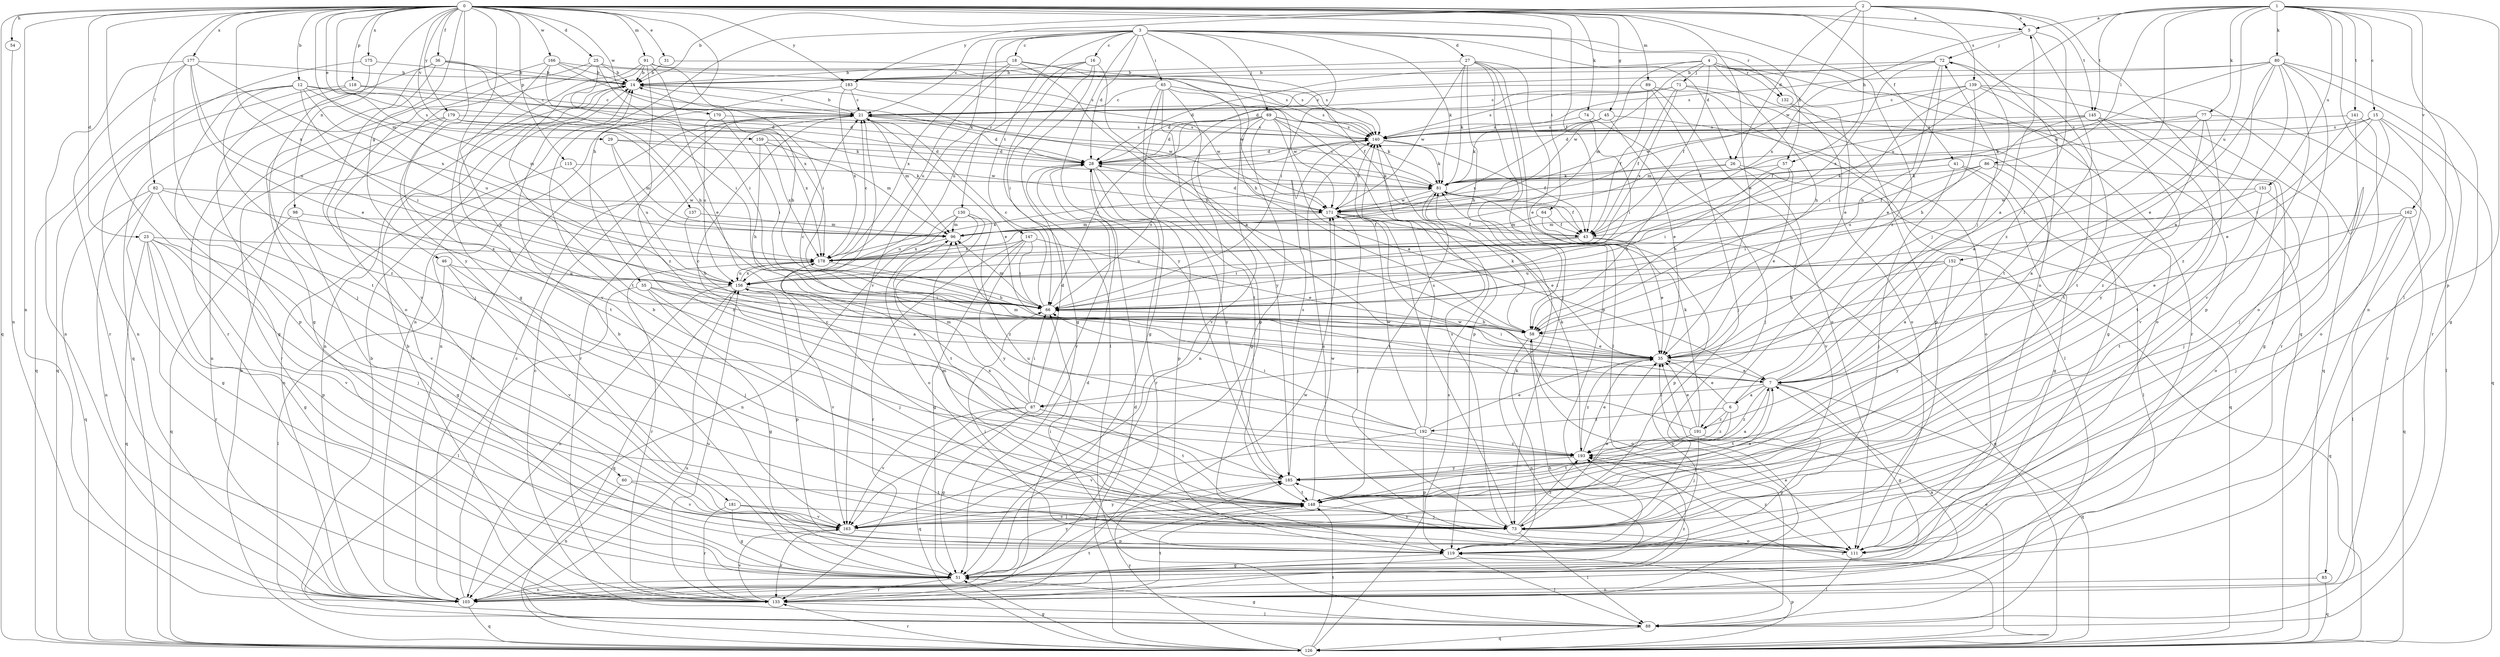 strict digraph  {
0;
1;
2;
3;
4;
5;
6;
7;
12;
14;
15;
16;
18;
21;
23;
25;
26;
27;
28;
29;
31;
35;
36;
41;
43;
45;
46;
51;
54;
55;
57;
58;
60;
64;
65;
66;
69;
71;
72;
73;
74;
77;
80;
81;
82;
83;
86;
87;
88;
89;
91;
96;
98;
103;
111;
115;
118;
119;
126;
130;
132;
133;
137;
139;
140;
141;
145;
147;
148;
151;
152;
156;
159;
162;
163;
166;
170;
171;
175;
177;
178;
179;
181;
183;
185;
191;
192;
193;
0 -> 5  [label=a];
0 -> 12  [label=b];
0 -> 23  [label=d];
0 -> 25  [label=d];
0 -> 29  [label=e];
0 -> 31  [label=e];
0 -> 35  [label=e];
0 -> 36  [label=f];
0 -> 41  [label=f];
0 -> 43  [label=f];
0 -> 45  [label=g];
0 -> 46  [label=g];
0 -> 51  [label=g];
0 -> 54  [label=h];
0 -> 55  [label=h];
0 -> 60  [label=i];
0 -> 64  [label=i];
0 -> 74  [label=k];
0 -> 82  [label=l];
0 -> 89  [label=m];
0 -> 91  [label=m];
0 -> 96  [label=m];
0 -> 98  [label=n];
0 -> 103  [label=n];
0 -> 111  [label=o];
0 -> 115  [label=p];
0 -> 118  [label=p];
0 -> 126  [label=q];
0 -> 137  [label=s];
0 -> 159  [label=v];
0 -> 166  [label=w];
0 -> 170  [label=w];
0 -> 175  [label=x];
0 -> 177  [label=x];
0 -> 178  [label=x];
0 -> 179  [label=y];
0 -> 181  [label=y];
0 -> 183  [label=y];
0 -> 191  [label=z];
1 -> 5  [label=a];
1 -> 15  [label=c];
1 -> 77  [label=k];
1 -> 80  [label=k];
1 -> 83  [label=l];
1 -> 86  [label=l];
1 -> 87  [label=l];
1 -> 103  [label=n];
1 -> 119  [label=p];
1 -> 141  [label=t];
1 -> 145  [label=t];
1 -> 151  [label=u];
1 -> 152  [label=u];
1 -> 156  [label=u];
1 -> 162  [label=v];
2 -> 5  [label=a];
2 -> 14  [label=b];
2 -> 26  [label=d];
2 -> 57  [label=h];
2 -> 126  [label=q];
2 -> 139  [label=s];
2 -> 145  [label=t];
2 -> 171  [label=w];
2 -> 183  [label=y];
3 -> 16  [label=c];
3 -> 18  [label=c];
3 -> 21  [label=c];
3 -> 26  [label=d];
3 -> 27  [label=d];
3 -> 28  [label=d];
3 -> 57  [label=h];
3 -> 58  [label=h];
3 -> 65  [label=i];
3 -> 66  [label=i];
3 -> 69  [label=j];
3 -> 81  [label=k];
3 -> 103  [label=n];
3 -> 130  [label=r];
3 -> 132  [label=r];
3 -> 147  [label=t];
3 -> 163  [label=v];
3 -> 185  [label=y];
4 -> 28  [label=d];
4 -> 35  [label=e];
4 -> 43  [label=f];
4 -> 58  [label=h];
4 -> 71  [label=j];
4 -> 96  [label=m];
4 -> 119  [label=p];
4 -> 132  [label=r];
4 -> 133  [label=r];
4 -> 171  [label=w];
5 -> 72  [label=j];
5 -> 148  [label=t];
5 -> 178  [label=x];
5 -> 191  [label=z];
6 -> 35  [label=e];
6 -> 72  [label=j];
6 -> 185  [label=y];
6 -> 191  [label=z];
6 -> 192  [label=z];
6 -> 193  [label=z];
7 -> 5  [label=a];
7 -> 6  [label=a];
7 -> 51  [label=g];
7 -> 72  [label=j];
7 -> 87  [label=l];
7 -> 96  [label=m];
7 -> 126  [label=q];
7 -> 148  [label=t];
7 -> 193  [label=z];
12 -> 21  [label=c];
12 -> 28  [label=d];
12 -> 51  [label=g];
12 -> 66  [label=i];
12 -> 96  [label=m];
12 -> 126  [label=q];
12 -> 156  [label=u];
12 -> 193  [label=z];
14 -> 21  [label=c];
14 -> 103  [label=n];
14 -> 171  [label=w];
15 -> 35  [label=e];
15 -> 73  [label=j];
15 -> 81  [label=k];
15 -> 88  [label=l];
15 -> 126  [label=q];
15 -> 140  [label=s];
16 -> 7  [label=a];
16 -> 14  [label=b];
16 -> 51  [label=g];
16 -> 66  [label=i];
16 -> 88  [label=l];
16 -> 156  [label=u];
18 -> 14  [label=b];
18 -> 43  [label=f];
18 -> 58  [label=h];
18 -> 140  [label=s];
18 -> 156  [label=u];
18 -> 178  [label=x];
21 -> 14  [label=b];
21 -> 28  [label=d];
21 -> 35  [label=e];
21 -> 96  [label=m];
21 -> 103  [label=n];
21 -> 133  [label=r];
21 -> 140  [label=s];
23 -> 51  [label=g];
23 -> 73  [label=j];
23 -> 119  [label=p];
23 -> 126  [label=q];
23 -> 133  [label=r];
23 -> 163  [label=v];
23 -> 178  [label=x];
25 -> 14  [label=b];
25 -> 66  [label=i];
25 -> 111  [label=o];
25 -> 140  [label=s];
25 -> 163  [label=v];
25 -> 178  [label=x];
26 -> 58  [label=h];
26 -> 81  [label=k];
26 -> 126  [label=q];
26 -> 163  [label=v];
27 -> 14  [label=b];
27 -> 35  [label=e];
27 -> 58  [label=h];
27 -> 73  [label=j];
27 -> 81  [label=k];
27 -> 88  [label=l];
27 -> 119  [label=p];
27 -> 171  [label=w];
28 -> 81  [label=k];
28 -> 119  [label=p];
28 -> 133  [label=r];
28 -> 163  [label=v];
28 -> 185  [label=y];
29 -> 28  [label=d];
29 -> 96  [label=m];
29 -> 156  [label=u];
29 -> 171  [label=w];
31 -> 14  [label=b];
31 -> 140  [label=s];
35 -> 7  [label=a];
35 -> 21  [label=c];
35 -> 66  [label=i];
35 -> 193  [label=z];
36 -> 14  [label=b];
36 -> 51  [label=g];
36 -> 58  [label=h];
36 -> 66  [label=i];
36 -> 73  [label=j];
36 -> 126  [label=q];
41 -> 51  [label=g];
41 -> 73  [label=j];
41 -> 81  [label=k];
41 -> 88  [label=l];
43 -> 35  [label=e];
43 -> 66  [label=i];
43 -> 126  [label=q];
43 -> 156  [label=u];
45 -> 35  [label=e];
45 -> 81  [label=k];
45 -> 111  [label=o];
45 -> 140  [label=s];
45 -> 178  [label=x];
46 -> 73  [label=j];
46 -> 88  [label=l];
46 -> 156  [label=u];
46 -> 163  [label=v];
51 -> 14  [label=b];
51 -> 103  [label=n];
51 -> 133  [label=r];
51 -> 171  [label=w];
51 -> 185  [label=y];
54 -> 103  [label=n];
55 -> 7  [label=a];
55 -> 51  [label=g];
55 -> 66  [label=i];
55 -> 73  [label=j];
55 -> 88  [label=l];
57 -> 35  [label=e];
57 -> 58  [label=h];
57 -> 66  [label=i];
57 -> 81  [label=k];
58 -> 35  [label=e];
58 -> 81  [label=k];
58 -> 103  [label=n];
58 -> 111  [label=o];
60 -> 103  [label=n];
60 -> 148  [label=t];
60 -> 163  [label=v];
64 -> 43  [label=f];
64 -> 96  [label=m];
64 -> 119  [label=p];
65 -> 21  [label=c];
65 -> 51  [label=g];
65 -> 119  [label=p];
65 -> 140  [label=s];
65 -> 148  [label=t];
65 -> 171  [label=w];
65 -> 185  [label=y];
66 -> 14  [label=b];
66 -> 21  [label=c];
66 -> 58  [label=h];
66 -> 96  [label=m];
66 -> 140  [label=s];
69 -> 7  [label=a];
69 -> 28  [label=d];
69 -> 51  [label=g];
69 -> 66  [label=i];
69 -> 73  [label=j];
69 -> 81  [label=k];
69 -> 103  [label=n];
69 -> 119  [label=p];
69 -> 140  [label=s];
69 -> 163  [label=v];
71 -> 21  [label=c];
71 -> 28  [label=d];
71 -> 43  [label=f];
71 -> 51  [label=g];
71 -> 111  [label=o];
71 -> 140  [label=s];
71 -> 178  [label=x];
72 -> 14  [label=b];
72 -> 28  [label=d];
72 -> 35  [label=e];
72 -> 58  [label=h];
72 -> 148  [label=t];
72 -> 178  [label=x];
73 -> 14  [label=b];
73 -> 21  [label=c];
73 -> 35  [label=e];
73 -> 88  [label=l];
73 -> 111  [label=o];
73 -> 140  [label=s];
73 -> 193  [label=z];
74 -> 66  [label=i];
74 -> 73  [label=j];
74 -> 140  [label=s];
77 -> 7  [label=a];
77 -> 28  [label=d];
77 -> 133  [label=r];
77 -> 140  [label=s];
77 -> 163  [label=v];
77 -> 193  [label=z];
80 -> 7  [label=a];
80 -> 14  [label=b];
80 -> 35  [label=e];
80 -> 51  [label=g];
80 -> 111  [label=o];
80 -> 133  [label=r];
80 -> 140  [label=s];
80 -> 163  [label=v];
80 -> 171  [label=w];
80 -> 193  [label=z];
81 -> 21  [label=c];
81 -> 43  [label=f];
81 -> 148  [label=t];
81 -> 171  [label=w];
82 -> 51  [label=g];
82 -> 66  [label=i];
82 -> 103  [label=n];
82 -> 126  [label=q];
82 -> 163  [label=v];
82 -> 171  [label=w];
83 -> 103  [label=n];
83 -> 126  [label=q];
86 -> 7  [label=a];
86 -> 43  [label=f];
86 -> 73  [label=j];
86 -> 81  [label=k];
86 -> 156  [label=u];
87 -> 21  [label=c];
87 -> 28  [label=d];
87 -> 51  [label=g];
87 -> 66  [label=i];
87 -> 96  [label=m];
87 -> 126  [label=q];
87 -> 148  [label=t];
87 -> 163  [label=v];
88 -> 14  [label=b];
88 -> 21  [label=c];
88 -> 51  [label=g];
88 -> 126  [label=q];
89 -> 21  [label=c];
89 -> 43  [label=f];
89 -> 73  [label=j];
89 -> 88  [label=l];
89 -> 111  [label=o];
91 -> 14  [label=b];
91 -> 35  [label=e];
91 -> 66  [label=i];
91 -> 148  [label=t];
91 -> 163  [label=v];
91 -> 171  [label=w];
91 -> 193  [label=z];
96 -> 178  [label=x];
98 -> 43  [label=f];
98 -> 51  [label=g];
98 -> 126  [label=q];
103 -> 7  [label=a];
103 -> 21  [label=c];
103 -> 126  [label=q];
103 -> 148  [label=t];
103 -> 193  [label=z];
111 -> 66  [label=i];
111 -> 88  [label=l];
111 -> 140  [label=s];
111 -> 185  [label=y];
111 -> 193  [label=z];
115 -> 81  [label=k];
115 -> 103  [label=n];
115 -> 193  [label=z];
118 -> 21  [label=c];
118 -> 28  [label=d];
118 -> 119  [label=p];
118 -> 126  [label=q];
119 -> 51  [label=g];
119 -> 66  [label=i];
119 -> 81  [label=k];
119 -> 88  [label=l];
126 -> 14  [label=b];
126 -> 28  [label=d];
126 -> 35  [label=e];
126 -> 51  [label=g];
126 -> 119  [label=p];
126 -> 133  [label=r];
126 -> 140  [label=s];
126 -> 148  [label=t];
126 -> 156  [label=u];
126 -> 185  [label=y];
126 -> 193  [label=z];
130 -> 96  [label=m];
130 -> 103  [label=n];
130 -> 111  [label=o];
130 -> 148  [label=t];
130 -> 156  [label=u];
130 -> 193  [label=z];
132 -> 111  [label=o];
132 -> 119  [label=p];
133 -> 14  [label=b];
133 -> 28  [label=d];
133 -> 35  [label=e];
133 -> 58  [label=h];
133 -> 88  [label=l];
133 -> 148  [label=t];
133 -> 156  [label=u];
133 -> 163  [label=v];
137 -> 58  [label=h];
137 -> 96  [label=m];
139 -> 21  [label=c];
139 -> 58  [label=h];
139 -> 66  [label=i];
139 -> 126  [label=q];
139 -> 133  [label=r];
139 -> 148  [label=t];
139 -> 171  [label=w];
140 -> 28  [label=d];
140 -> 43  [label=f];
140 -> 81  [label=k];
141 -> 66  [label=i];
141 -> 73  [label=j];
141 -> 111  [label=o];
141 -> 140  [label=s];
145 -> 43  [label=f];
145 -> 51  [label=g];
145 -> 96  [label=m];
145 -> 140  [label=s];
145 -> 148  [label=t];
145 -> 185  [label=y];
147 -> 35  [label=e];
147 -> 51  [label=g];
147 -> 66  [label=i];
147 -> 133  [label=r];
147 -> 178  [label=x];
147 -> 185  [label=y];
148 -> 7  [label=a];
148 -> 73  [label=j];
148 -> 96  [label=m];
148 -> 163  [label=v];
148 -> 171  [label=w];
151 -> 66  [label=i];
151 -> 111  [label=o];
151 -> 148  [label=t];
151 -> 171  [label=w];
152 -> 7  [label=a];
152 -> 58  [label=h];
152 -> 66  [label=i];
152 -> 126  [label=q];
152 -> 156  [label=u];
152 -> 185  [label=y];
156 -> 66  [label=i];
156 -> 103  [label=n];
156 -> 119  [label=p];
156 -> 126  [label=q];
156 -> 163  [label=v];
156 -> 178  [label=x];
159 -> 28  [label=d];
159 -> 58  [label=h];
159 -> 96  [label=m];
159 -> 178  [label=x];
162 -> 35  [label=e];
162 -> 73  [label=j];
162 -> 88  [label=l];
162 -> 96  [label=m];
162 -> 126  [label=q];
163 -> 119  [label=p];
163 -> 133  [label=r];
163 -> 185  [label=y];
166 -> 7  [label=a];
166 -> 14  [label=b];
166 -> 21  [label=c];
166 -> 81  [label=k];
166 -> 133  [label=r];
166 -> 140  [label=s];
170 -> 66  [label=i];
170 -> 140  [label=s];
170 -> 156  [label=u];
171 -> 28  [label=d];
171 -> 35  [label=e];
171 -> 43  [label=f];
171 -> 73  [label=j];
171 -> 96  [label=m];
171 -> 140  [label=s];
175 -> 14  [label=b];
175 -> 73  [label=j];
175 -> 103  [label=n];
177 -> 14  [label=b];
177 -> 35  [label=e];
177 -> 103  [label=n];
177 -> 133  [label=r];
177 -> 148  [label=t];
177 -> 156  [label=u];
177 -> 178  [label=x];
178 -> 21  [label=c];
178 -> 58  [label=h];
178 -> 81  [label=k];
178 -> 133  [label=r];
178 -> 156  [label=u];
179 -> 81  [label=k];
179 -> 103  [label=n];
179 -> 133  [label=r];
179 -> 140  [label=s];
179 -> 148  [label=t];
179 -> 178  [label=x];
181 -> 51  [label=g];
181 -> 73  [label=j];
181 -> 133  [label=r];
181 -> 163  [label=v];
183 -> 21  [label=c];
183 -> 103  [label=n];
183 -> 171  [label=w];
183 -> 178  [label=x];
185 -> 7  [label=a];
185 -> 140  [label=s];
185 -> 148  [label=t];
185 -> 178  [label=x];
191 -> 35  [label=e];
191 -> 73  [label=j];
191 -> 81  [label=k];
191 -> 119  [label=p];
191 -> 148  [label=t];
191 -> 171  [label=w];
192 -> 35  [label=e];
192 -> 66  [label=i];
192 -> 119  [label=p];
192 -> 140  [label=s];
192 -> 156  [label=u];
192 -> 163  [label=v];
192 -> 171  [label=w];
192 -> 193  [label=z];
193 -> 35  [label=e];
193 -> 81  [label=k];
193 -> 185  [label=y];
}

